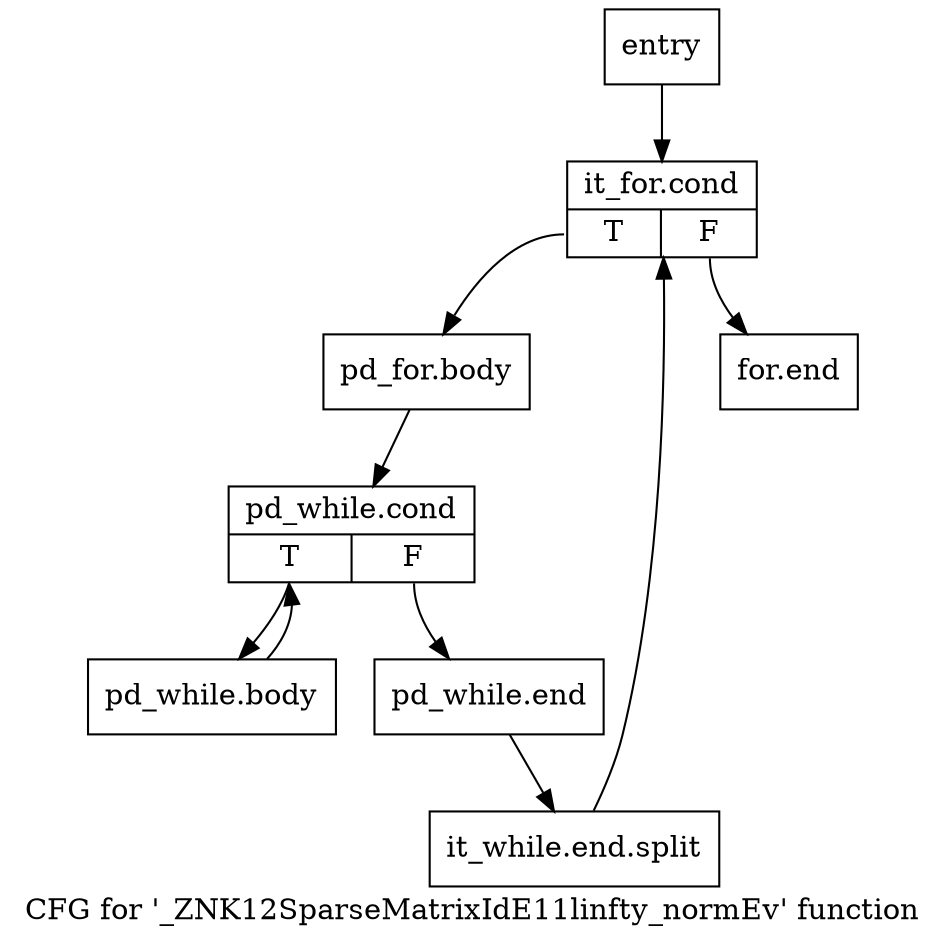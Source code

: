 digraph "CFG for '_ZNK12SparseMatrixIdE11linfty_normEv' function" {
	label="CFG for '_ZNK12SparseMatrixIdE11linfty_normEv' function";

	Node0x7100d60 [shape=record,label="{entry}"];
	Node0x7100d60 -> Node0x7100db0;
	Node0x7100db0 [shape=record,label="{it_for.cond|{<s0>T|<s1>F}}"];
	Node0x7100db0:s0 -> Node0x71011b0;
	Node0x7100db0:s1 -> Node0x71012f0;
	Node0x71011b0 [shape=record,label="{pd_for.body}"];
	Node0x71011b0 -> Node0x7101200;
	Node0x7101200 [shape=record,label="{pd_while.cond|{<s0>T|<s1>F}}"];
	Node0x7101200:s0 -> Node0x7101250;
	Node0x7101200:s1 -> Node0x71012a0;
	Node0x7101250 [shape=record,label="{pd_while.body}"];
	Node0x7101250 -> Node0x7101200;
	Node0x71012a0 [shape=record,label="{pd_while.end}"];
	Node0x71012a0 -> Node0xb1a7780;
	Node0xb1a7780 [shape=record,label="{it_while.end.split}"];
	Node0xb1a7780 -> Node0x7100db0;
	Node0x71012f0 [shape=record,label="{for.end}"];
}
